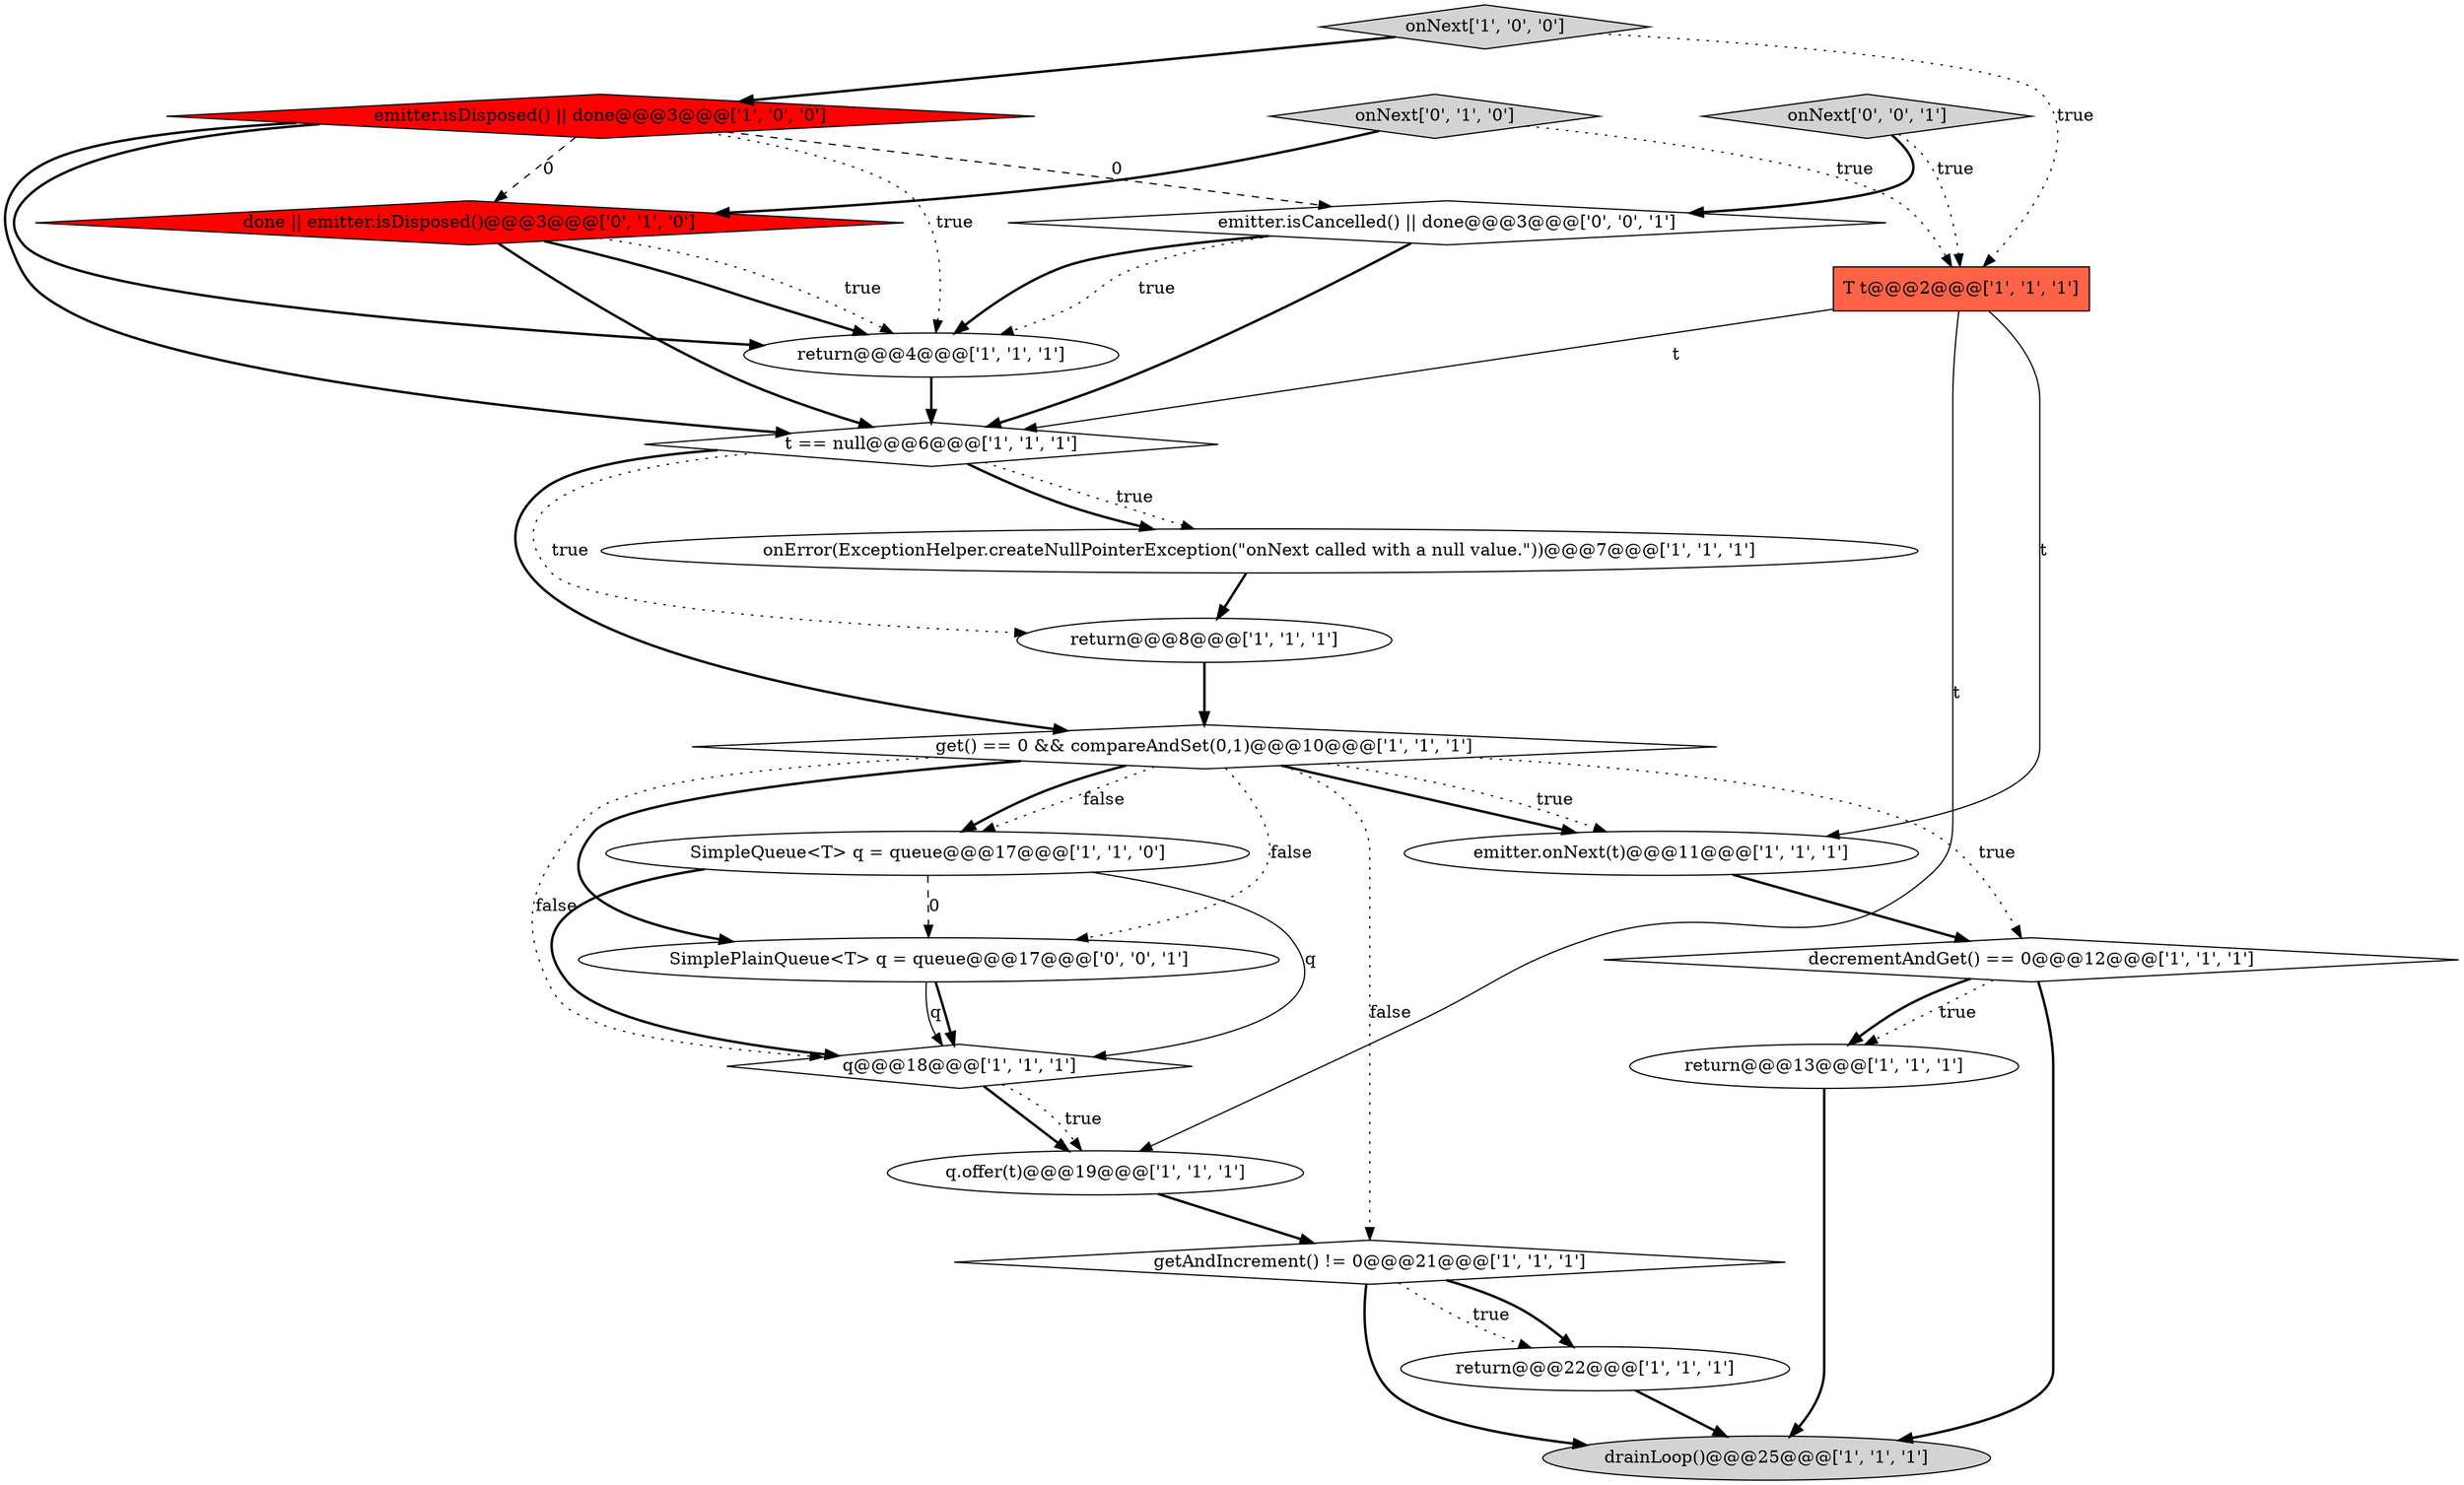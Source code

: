 digraph {
8 [style = filled, label = "drainLoop()@@@25@@@['1', '1', '1']", fillcolor = lightgray, shape = ellipse image = "AAA0AAABBB1BBB"];
5 [style = filled, label = "emitter.isDisposed() || done@@@3@@@['1', '0', '0']", fillcolor = red, shape = diamond image = "AAA1AAABBB1BBB"];
9 [style = filled, label = "T t@@@2@@@['1', '1', '1']", fillcolor = tomato, shape = box image = "AAA0AAABBB1BBB"];
2 [style = filled, label = "SimpleQueue<T> q = queue@@@17@@@['1', '1', '0']", fillcolor = white, shape = ellipse image = "AAA0AAABBB1BBB"];
15 [style = filled, label = "return@@@4@@@['1', '1', '1']", fillcolor = white, shape = ellipse image = "AAA0AAABBB1BBB"];
12 [style = filled, label = "onError(ExceptionHelper.createNullPointerException(\"onNext called with a null value.\"))@@@7@@@['1', '1', '1']", fillcolor = white, shape = ellipse image = "AAA0AAABBB1BBB"];
3 [style = filled, label = "return@@@8@@@['1', '1', '1']", fillcolor = white, shape = ellipse image = "AAA0AAABBB1BBB"];
20 [style = filled, label = "onNext['0', '0', '1']", fillcolor = lightgray, shape = diamond image = "AAA0AAABBB3BBB"];
13 [style = filled, label = "t == null@@@6@@@['1', '1', '1']", fillcolor = white, shape = diamond image = "AAA0AAABBB1BBB"];
6 [style = filled, label = "q.offer(t)@@@19@@@['1', '1', '1']", fillcolor = white, shape = ellipse image = "AAA0AAABBB1BBB"];
0 [style = filled, label = "q@@@18@@@['1', '1', '1']", fillcolor = white, shape = diamond image = "AAA0AAABBB1BBB"];
14 [style = filled, label = "return@@@22@@@['1', '1', '1']", fillcolor = white, shape = ellipse image = "AAA0AAABBB1BBB"];
19 [style = filled, label = "SimplePlainQueue<T> q = queue@@@17@@@['0', '0', '1']", fillcolor = white, shape = ellipse image = "AAA0AAABBB3BBB"];
17 [style = filled, label = "onNext['0', '1', '0']", fillcolor = lightgray, shape = diamond image = "AAA0AAABBB2BBB"];
7 [style = filled, label = "getAndIncrement() != 0@@@21@@@['1', '1', '1']", fillcolor = white, shape = diamond image = "AAA0AAABBB1BBB"];
1 [style = filled, label = "emitter.onNext(t)@@@11@@@['1', '1', '1']", fillcolor = white, shape = ellipse image = "AAA0AAABBB1BBB"];
18 [style = filled, label = "done || emitter.isDisposed()@@@3@@@['0', '1', '0']", fillcolor = red, shape = diamond image = "AAA1AAABBB2BBB"];
11 [style = filled, label = "onNext['1', '0', '0']", fillcolor = lightgray, shape = diamond image = "AAA0AAABBB1BBB"];
21 [style = filled, label = "emitter.isCancelled() || done@@@3@@@['0', '0', '1']", fillcolor = white, shape = diamond image = "AAA0AAABBB3BBB"];
16 [style = filled, label = "decrementAndGet() == 0@@@12@@@['1', '1', '1']", fillcolor = white, shape = diamond image = "AAA0AAABBB1BBB"];
4 [style = filled, label = "return@@@13@@@['1', '1', '1']", fillcolor = white, shape = ellipse image = "AAA0AAABBB1BBB"];
10 [style = filled, label = "get() == 0 && compareAndSet(0,1)@@@10@@@['1', '1', '1']", fillcolor = white, shape = diamond image = "AAA0AAABBB1BBB"];
19->0 [style = solid, label="q"];
10->7 [style = dotted, label="false"];
13->10 [style = bold, label=""];
9->6 [style = solid, label="t"];
15->13 [style = bold, label=""];
2->19 [style = dashed, label="0"];
20->9 [style = dotted, label="true"];
9->1 [style = solid, label="t"];
13->3 [style = dotted, label="true"];
13->12 [style = dotted, label="true"];
21->15 [style = dotted, label="true"];
16->8 [style = bold, label=""];
0->6 [style = bold, label=""];
21->15 [style = bold, label=""];
9->13 [style = solid, label="t"];
10->19 [style = bold, label=""];
2->0 [style = solid, label="q"];
18->15 [style = bold, label=""];
18->15 [style = dotted, label="true"];
10->2 [style = dotted, label="false"];
5->15 [style = bold, label=""];
11->9 [style = dotted, label="true"];
10->19 [style = dotted, label="false"];
5->18 [style = dashed, label="0"];
16->4 [style = dotted, label="true"];
0->6 [style = dotted, label="true"];
7->8 [style = bold, label=""];
5->15 [style = dotted, label="true"];
19->0 [style = bold, label=""];
7->14 [style = bold, label=""];
20->21 [style = bold, label=""];
3->10 [style = bold, label=""];
11->5 [style = bold, label=""];
2->0 [style = bold, label=""];
13->12 [style = bold, label=""];
1->16 [style = bold, label=""];
5->13 [style = bold, label=""];
17->9 [style = dotted, label="true"];
10->0 [style = dotted, label="false"];
18->13 [style = bold, label=""];
5->21 [style = dashed, label="0"];
4->8 [style = bold, label=""];
10->2 [style = bold, label=""];
14->8 [style = bold, label=""];
12->3 [style = bold, label=""];
10->1 [style = dotted, label="true"];
16->4 [style = bold, label=""];
6->7 [style = bold, label=""];
10->1 [style = bold, label=""];
10->16 [style = dotted, label="true"];
17->18 [style = bold, label=""];
21->13 [style = bold, label=""];
7->14 [style = dotted, label="true"];
}
